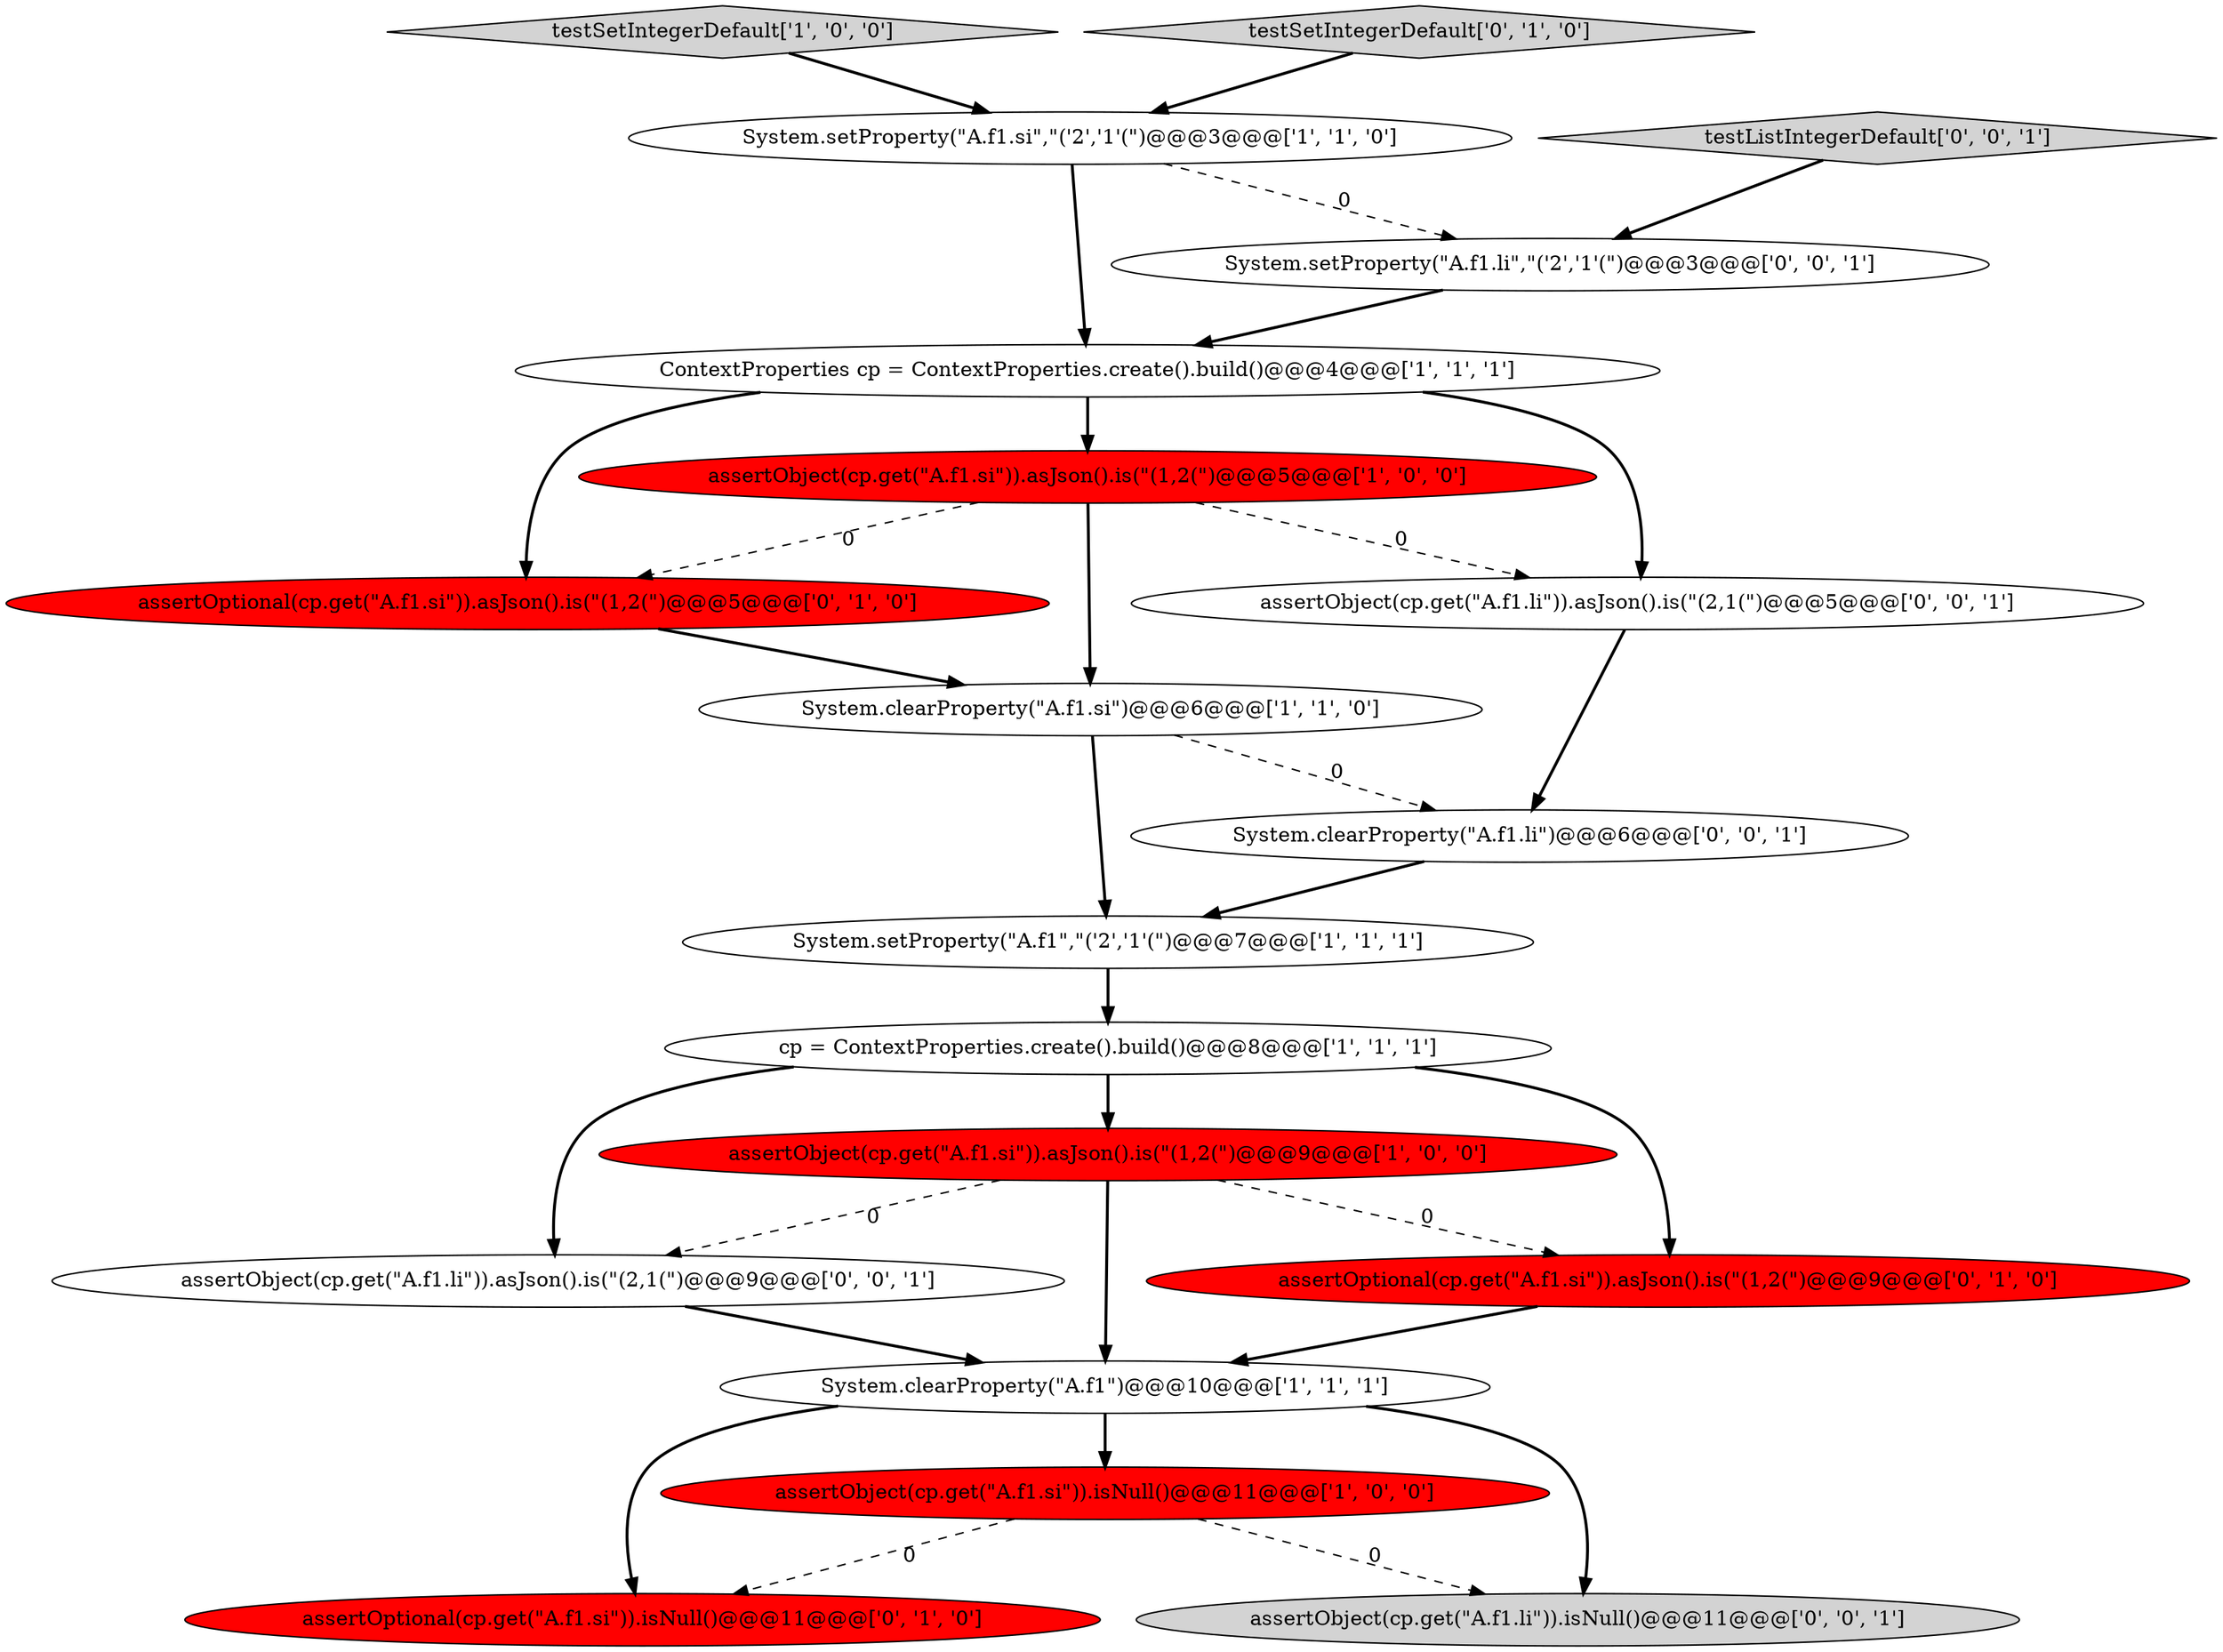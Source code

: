 digraph {
13 [style = filled, label = "assertOptional(cp.get(\"A.f1.si\")).isNull()@@@11@@@['0', '1', '0']", fillcolor = red, shape = ellipse image = "AAA1AAABBB2BBB"];
4 [style = filled, label = "testSetIntegerDefault['1', '0', '0']", fillcolor = lightgray, shape = diamond image = "AAA0AAABBB1BBB"];
12 [style = filled, label = "assertOptional(cp.get(\"A.f1.si\")).asJson().is(\"(1,2(\")@@@9@@@['0', '1', '0']", fillcolor = red, shape = ellipse image = "AAA1AAABBB2BBB"];
3 [style = filled, label = "assertObject(cp.get(\"A.f1.si\")).asJson().is(\"(1,2(\")@@@9@@@['1', '0', '0']", fillcolor = red, shape = ellipse image = "AAA1AAABBB1BBB"];
14 [style = filled, label = "testListIntegerDefault['0', '0', '1']", fillcolor = lightgray, shape = diamond image = "AAA0AAABBB3BBB"];
1 [style = filled, label = "System.clearProperty(\"A.f1.si\")@@@6@@@['1', '1', '0']", fillcolor = white, shape = ellipse image = "AAA0AAABBB1BBB"];
7 [style = filled, label = "System.setProperty(\"A.f1.si\",\"('2','1'(\")@@@3@@@['1', '1', '0']", fillcolor = white, shape = ellipse image = "AAA0AAABBB1BBB"];
2 [style = filled, label = "ContextProperties cp = ContextProperties.create().build()@@@4@@@['1', '1', '1']", fillcolor = white, shape = ellipse image = "AAA0AAABBB1BBB"];
17 [style = filled, label = "assertObject(cp.get(\"A.f1.li\")).asJson().is(\"(2,1(\")@@@5@@@['0', '0', '1']", fillcolor = white, shape = ellipse image = "AAA0AAABBB3BBB"];
9 [style = filled, label = "cp = ContextProperties.create().build()@@@8@@@['1', '1', '1']", fillcolor = white, shape = ellipse image = "AAA0AAABBB1BBB"];
10 [style = filled, label = "testSetIntegerDefault['0', '1', '0']", fillcolor = lightgray, shape = diamond image = "AAA0AAABBB2BBB"];
15 [style = filled, label = "System.setProperty(\"A.f1.li\",\"('2','1'(\")@@@3@@@['0', '0', '1']", fillcolor = white, shape = ellipse image = "AAA0AAABBB3BBB"];
0 [style = filled, label = "assertObject(cp.get(\"A.f1.si\")).isNull()@@@11@@@['1', '0', '0']", fillcolor = red, shape = ellipse image = "AAA1AAABBB1BBB"];
11 [style = filled, label = "assertOptional(cp.get(\"A.f1.si\")).asJson().is(\"(1,2(\")@@@5@@@['0', '1', '0']", fillcolor = red, shape = ellipse image = "AAA1AAABBB2BBB"];
16 [style = filled, label = "System.clearProperty(\"A.f1.li\")@@@6@@@['0', '0', '1']", fillcolor = white, shape = ellipse image = "AAA0AAABBB3BBB"];
19 [style = filled, label = "assertObject(cp.get(\"A.f1.li\")).asJson().is(\"(2,1(\")@@@9@@@['0', '0', '1']", fillcolor = white, shape = ellipse image = "AAA0AAABBB3BBB"];
6 [style = filled, label = "System.clearProperty(\"A.f1\")@@@10@@@['1', '1', '1']", fillcolor = white, shape = ellipse image = "AAA0AAABBB1BBB"];
18 [style = filled, label = "assertObject(cp.get(\"A.f1.li\")).isNull()@@@11@@@['0', '0', '1']", fillcolor = lightgray, shape = ellipse image = "AAA0AAABBB3BBB"];
5 [style = filled, label = "System.setProperty(\"A.f1\",\"('2','1'(\")@@@7@@@['1', '1', '1']", fillcolor = white, shape = ellipse image = "AAA0AAABBB1BBB"];
8 [style = filled, label = "assertObject(cp.get(\"A.f1.si\")).asJson().is(\"(1,2(\")@@@5@@@['1', '0', '0']", fillcolor = red, shape = ellipse image = "AAA1AAABBB1BBB"];
1->5 [style = bold, label=""];
2->17 [style = bold, label=""];
15->2 [style = bold, label=""];
5->9 [style = bold, label=""];
11->1 [style = bold, label=""];
6->18 [style = bold, label=""];
3->6 [style = bold, label=""];
6->0 [style = bold, label=""];
19->6 [style = bold, label=""];
12->6 [style = bold, label=""];
10->7 [style = bold, label=""];
4->7 [style = bold, label=""];
3->19 [style = dashed, label="0"];
8->1 [style = bold, label=""];
3->12 [style = dashed, label="0"];
7->2 [style = bold, label=""];
1->16 [style = dashed, label="0"];
6->13 [style = bold, label=""];
0->13 [style = dashed, label="0"];
7->15 [style = dashed, label="0"];
16->5 [style = bold, label=""];
9->19 [style = bold, label=""];
9->3 [style = bold, label=""];
8->17 [style = dashed, label="0"];
0->18 [style = dashed, label="0"];
14->15 [style = bold, label=""];
9->12 [style = bold, label=""];
8->11 [style = dashed, label="0"];
2->11 [style = bold, label=""];
17->16 [style = bold, label=""];
2->8 [style = bold, label=""];
}
